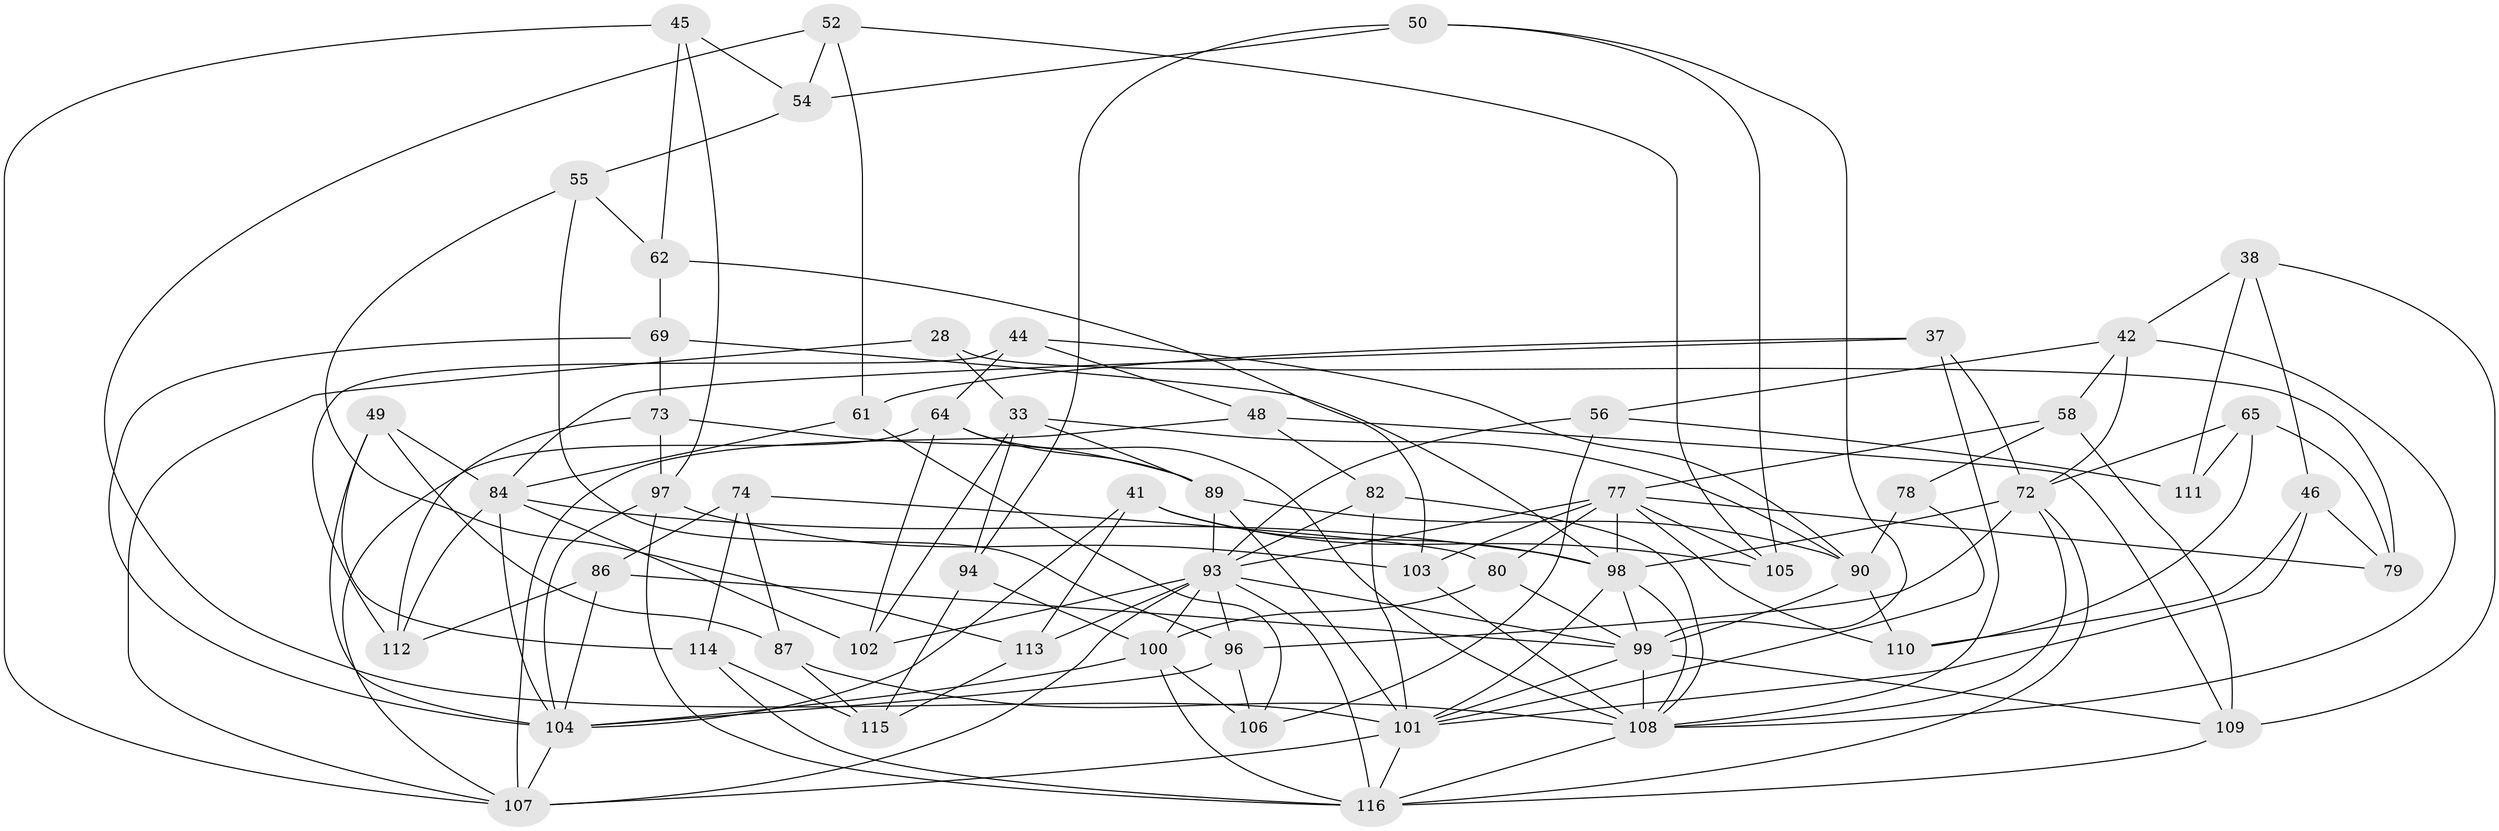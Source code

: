 // original degree distribution, {4: 1.0}
// Generated by graph-tools (version 1.1) at 2025/04/03/04/25 22:04:20]
// undirected, 58 vertices, 145 edges
graph export_dot {
graph [start="1"]
  node [color=gray90,style=filled];
  28;
  33 [super="+10"];
  37;
  38;
  41;
  42 [super="+32"];
  44;
  45;
  46;
  48;
  49;
  50;
  52;
  54;
  55;
  56 [super="+13"];
  58;
  61;
  62;
  64 [super="+4"];
  65;
  69;
  72 [super="+3+36+57"];
  73;
  74;
  77 [super="+20+27"];
  78;
  79;
  80;
  82;
  84 [super="+51"];
  86;
  87 [super="+39"];
  89 [super="+70+60"];
  90 [super="+25"];
  93 [super="+26+85+91"];
  94;
  96 [super="+5+47"];
  97 [super="+29"];
  98 [super="+23+63+76"];
  99 [super="+75"];
  100 [super="+68+92+83"];
  101 [super="+31+88"];
  102;
  103;
  104 [super="+16+18+43"];
  105;
  106;
  107 [super="+15+17"];
  108 [super="+22+53+95+71"];
  109 [super="+81"];
  110;
  111;
  112;
  113;
  114;
  115;
  116 [super="+2+7+40"];
  28 -- 33 [weight=2];
  28 -- 79;
  28 -- 107;
  33 -- 102;
  33 -- 94;
  33 -- 90;
  33 -- 89;
  37 -- 61;
  37 -- 72;
  37 -- 108;
  37 -- 84;
  38 -- 46;
  38 -- 111;
  38 -- 109;
  38 -- 42;
  41 -- 113;
  41 -- 105;
  41 -- 98;
  41 -- 104;
  42 -- 56;
  42 -- 72 [weight=2];
  42 -- 58;
  42 -- 108;
  44 -- 112;
  44 -- 48;
  44 -- 90;
  44 -- 64;
  45 -- 62;
  45 -- 54;
  45 -- 97;
  45 -- 107;
  46 -- 79;
  46 -- 110;
  46 -- 101;
  48 -- 82;
  48 -- 109;
  48 -- 107;
  49 -- 84;
  49 -- 114;
  49 -- 87;
  49 -- 104;
  50 -- 94;
  50 -- 105;
  50 -- 54;
  50 -- 99;
  52 -- 105;
  52 -- 61;
  52 -- 54;
  52 -- 101;
  54 -- 55;
  55 -- 96;
  55 -- 62;
  55 -- 113;
  56 -- 111 [weight=2];
  56 -- 106;
  56 -- 93 [weight=2];
  58 -- 78;
  58 -- 77;
  58 -- 109;
  61 -- 84;
  61 -- 106;
  62 -- 69;
  62 -- 103;
  64 -- 102;
  64 -- 89 [weight=2];
  64 -- 107;
  64 -- 108;
  65 -- 111;
  65 -- 72;
  65 -- 110;
  65 -- 79;
  69 -- 73;
  69 -- 104;
  69 -- 98;
  72 -- 96 [weight=3];
  72 -- 116;
  72 -- 98 [weight=3];
  72 -- 108;
  73 -- 112;
  73 -- 97;
  73 -- 89;
  74 -- 86;
  74 -- 80;
  74 -- 114;
  74 -- 87;
  77 -- 105;
  77 -- 103;
  77 -- 79;
  77 -- 80;
  77 -- 110;
  77 -- 98;
  77 -- 93;
  78 -- 101;
  78 -- 90 [weight=2];
  80 -- 99;
  80 -- 100;
  82 -- 108;
  82 -- 101;
  82 -- 93;
  84 -- 98 [weight=2];
  84 -- 112;
  84 -- 102;
  84 -- 104;
  86 -- 112;
  86 -- 104;
  86 -- 99;
  87 -- 108 [weight=3];
  87 -- 115;
  89 -- 90;
  89 -- 101;
  89 -- 93 [weight=2];
  90 -- 110;
  90 -- 99 [weight=2];
  93 -- 102;
  93 -- 100 [weight=3];
  93 -- 99 [weight=3];
  93 -- 113;
  93 -- 116;
  93 -- 96 [weight=2];
  93 -- 107;
  94 -- 115;
  94 -- 100;
  96 -- 104;
  96 -- 106;
  97 -- 116 [weight=2];
  97 -- 103;
  97 -- 104;
  98 -- 99;
  98 -- 101 [weight=2];
  98 -- 108;
  99 -- 108 [weight=3];
  99 -- 101;
  99 -- 109;
  100 -- 106;
  100 -- 116 [weight=2];
  100 -- 104 [weight=2];
  101 -- 116 [weight=2];
  101 -- 107 [weight=2];
  103 -- 108;
  104 -- 107;
  108 -- 116;
  109 -- 116 [weight=2];
  113 -- 115;
  114 -- 115;
  114 -- 116;
}
